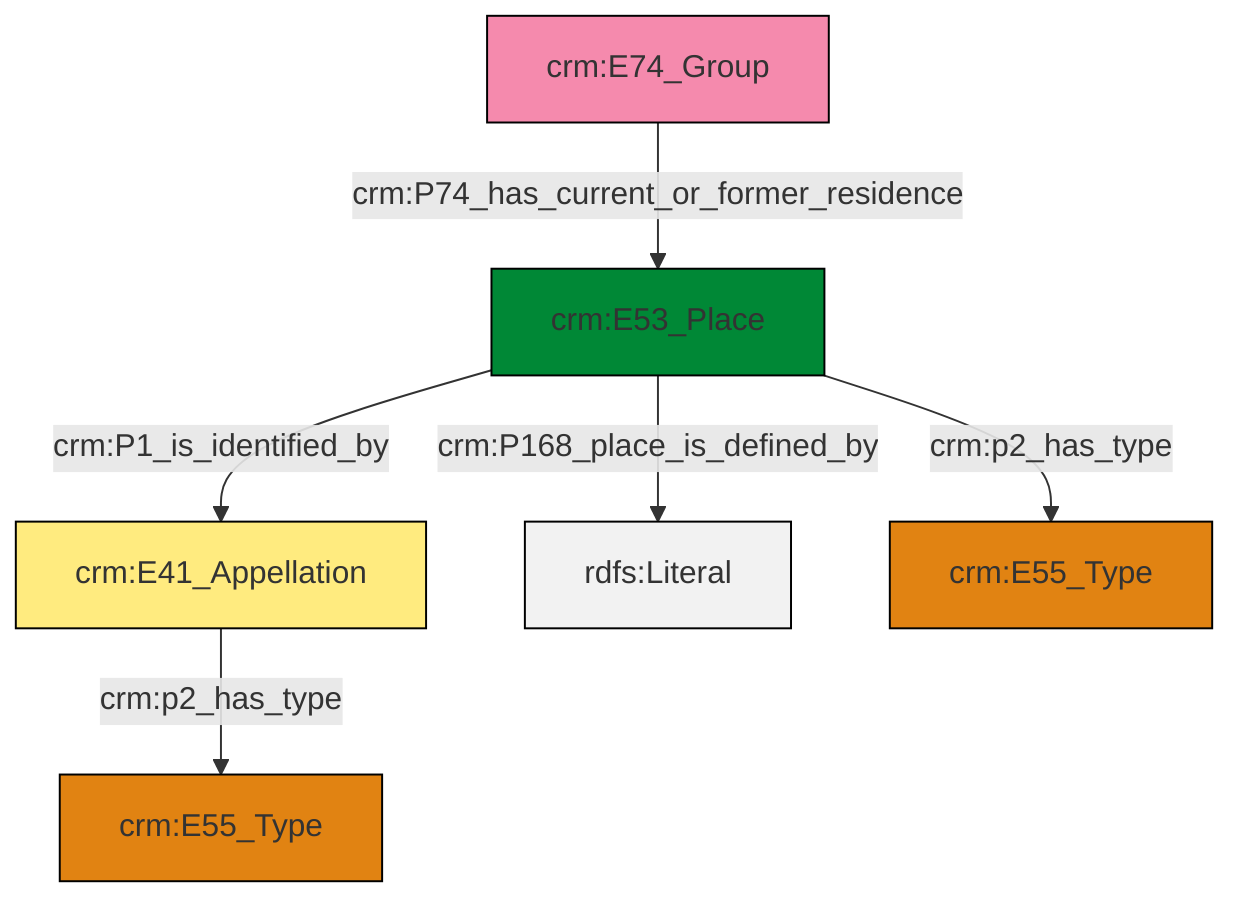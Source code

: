 graph TD
classDef Literal fill:#f2f2f2,stroke:#000000;
classDef CRM_Entity fill:#FFFFFF,stroke:#000000;
classDef Temporal_Entity fill:#00C9E6, stroke:#000000;
classDef Type fill:#E18312, stroke:#000000;
classDef Time-Span fill:#2C9C91, stroke:#000000;
classDef Appellation fill:#FFEB7F, stroke:#000000;
classDef Place fill:#008836, stroke:#000000;
classDef Persistent_Item fill:#B266B2, stroke:#000000;
classDef Conceptual_Object fill:#FFD700, stroke:#000000;
classDef Physical_Thing fill:#D2B48C, stroke:#000000;
classDef Actor fill:#f58aad, stroke:#000000;
classDef PC_Classes fill:#4ce600, stroke:#000000;
classDef Multi fill:#cccccc,stroke:#000000;

0["crm:E41_Appellation"]:::Appellation -->|crm:p2_has_type| 2["crm:E55_Type"]:::Type
3["crm:E53_Place"]:::Place -->|crm:P1_is_identified_by| 0["crm:E41_Appellation"]:::Appellation
5["crm:E74_Group"]:::Actor -->|crm:P74_has_current_or_former_residence| 3["crm:E53_Place"]:::Place
3["crm:E53_Place"]:::Place -->|crm:P168_place_is_defined_by| 6[rdfs:Literal]:::Literal
3["crm:E53_Place"]:::Place -->|crm:p2_has_type| 8["crm:E55_Type"]:::Type